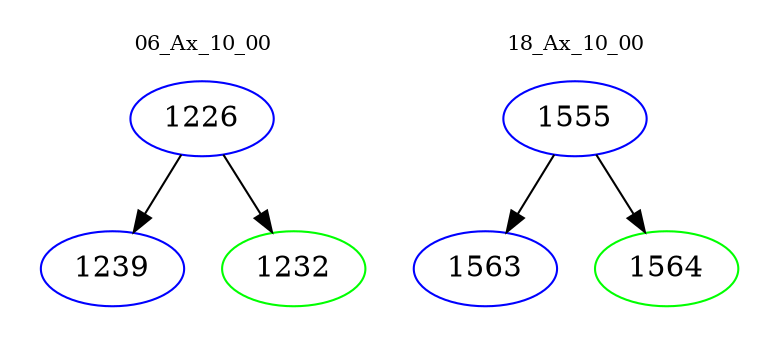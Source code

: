 digraph{
subgraph cluster_0 {
color = white
label = "06_Ax_10_00";
fontsize=10;
T0_1226 [label="1226", color="blue"]
T0_1226 -> T0_1239 [color="black"]
T0_1239 [label="1239", color="blue"]
T0_1226 -> T0_1232 [color="black"]
T0_1232 [label="1232", color="green"]
}
subgraph cluster_1 {
color = white
label = "18_Ax_10_00";
fontsize=10;
T1_1555 [label="1555", color="blue"]
T1_1555 -> T1_1563 [color="black"]
T1_1563 [label="1563", color="blue"]
T1_1555 -> T1_1564 [color="black"]
T1_1564 [label="1564", color="green"]
}
}
